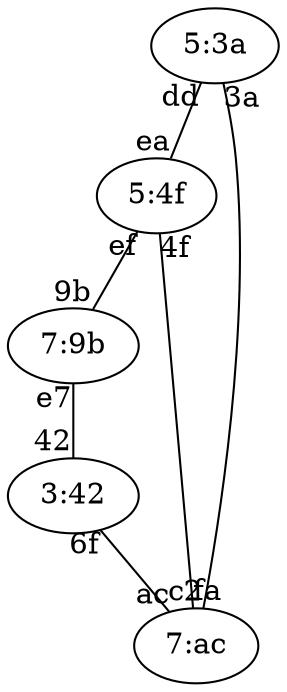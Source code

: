 graph{
	"5:3a" -- "5:4f" [headlabel="ea", taillabel="dd"]
	"5:4f" -- "7:9b" [headlabel="9b", taillabel="ef"]
	"7:9b" -- "3:42" [headlabel="42", taillabel="e7"]
	"3:42" -- "7:ac" [headlabel="ac", taillabel="6f"]
	"7:ac" -- "5:4f" [headlabel="4f", taillabel="fa"]
	"7:ac" -- "5:3a" [headlabel="3a", taillabel="c2"]
}